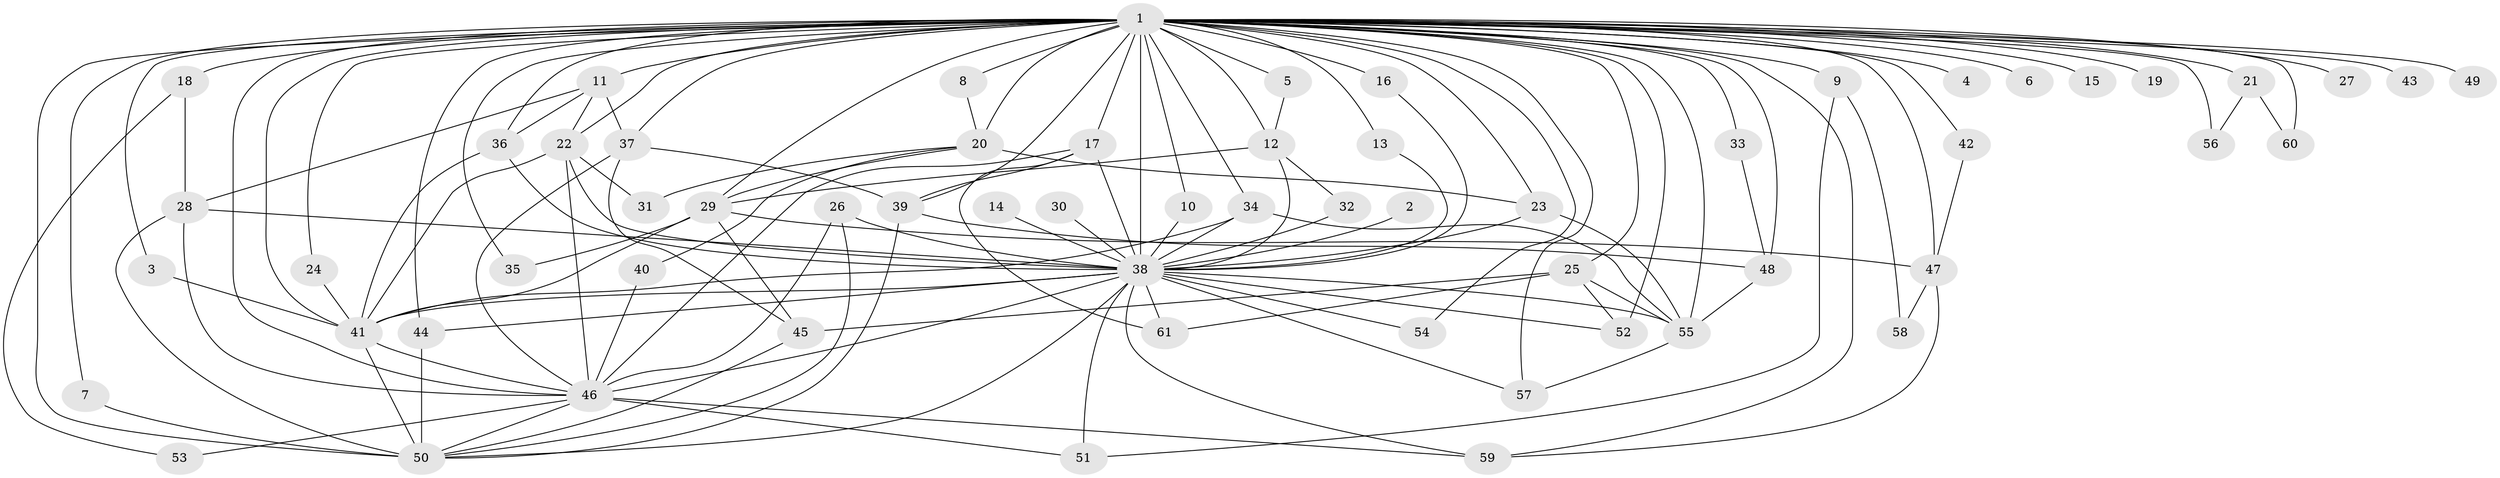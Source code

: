 // original degree distribution, {15: 0.01639344262295082, 20: 0.00819672131147541, 30: 0.00819672131147541, 22: 0.00819672131147541, 29: 0.00819672131147541, 23: 0.00819672131147541, 26: 0.00819672131147541, 24: 0.00819672131147541, 14: 0.00819672131147541, 6: 0.04918032786885246, 2: 0.5, 5: 0.02459016393442623, 8: 0.00819672131147541, 3: 0.20491803278688525, 4: 0.13114754098360656}
// Generated by graph-tools (version 1.1) at 2025/49/03/09/25 03:49:31]
// undirected, 61 vertices, 136 edges
graph export_dot {
graph [start="1"]
  node [color=gray90,style=filled];
  1;
  2;
  3;
  4;
  5;
  6;
  7;
  8;
  9;
  10;
  11;
  12;
  13;
  14;
  15;
  16;
  17;
  18;
  19;
  20;
  21;
  22;
  23;
  24;
  25;
  26;
  27;
  28;
  29;
  30;
  31;
  32;
  33;
  34;
  35;
  36;
  37;
  38;
  39;
  40;
  41;
  42;
  43;
  44;
  45;
  46;
  47;
  48;
  49;
  50;
  51;
  52;
  53;
  54;
  55;
  56;
  57;
  58;
  59;
  60;
  61;
  1 -- 3 [weight=1.0];
  1 -- 4 [weight=2.0];
  1 -- 5 [weight=1.0];
  1 -- 6 [weight=1.0];
  1 -- 7 [weight=1.0];
  1 -- 8 [weight=1.0];
  1 -- 9 [weight=3.0];
  1 -- 10 [weight=1.0];
  1 -- 11 [weight=2.0];
  1 -- 12 [weight=2.0];
  1 -- 13 [weight=1.0];
  1 -- 15 [weight=1.0];
  1 -- 16 [weight=2.0];
  1 -- 17 [weight=2.0];
  1 -- 18 [weight=3.0];
  1 -- 19 [weight=2.0];
  1 -- 20 [weight=3.0];
  1 -- 21 [weight=3.0];
  1 -- 22 [weight=1.0];
  1 -- 23 [weight=2.0];
  1 -- 24 [weight=1.0];
  1 -- 25 [weight=1.0];
  1 -- 27 [weight=1.0];
  1 -- 29 [weight=1.0];
  1 -- 33 [weight=1.0];
  1 -- 34 [weight=1.0];
  1 -- 35 [weight=1.0];
  1 -- 36 [weight=2.0];
  1 -- 37 [weight=1.0];
  1 -- 38 [weight=13.0];
  1 -- 39 [weight=2.0];
  1 -- 41 [weight=4.0];
  1 -- 42 [weight=1.0];
  1 -- 43 [weight=2.0];
  1 -- 44 [weight=1.0];
  1 -- 46 [weight=4.0];
  1 -- 47 [weight=3.0];
  1 -- 48 [weight=2.0];
  1 -- 49 [weight=2.0];
  1 -- 50 [weight=4.0];
  1 -- 52 [weight=3.0];
  1 -- 54 [weight=1.0];
  1 -- 55 [weight=2.0];
  1 -- 56 [weight=1.0];
  1 -- 57 [weight=1.0];
  1 -- 59 [weight=1.0];
  1 -- 60 [weight=1.0];
  2 -- 38 [weight=1.0];
  3 -- 41 [weight=1.0];
  5 -- 12 [weight=1.0];
  7 -- 50 [weight=1.0];
  8 -- 20 [weight=1.0];
  9 -- 51 [weight=1.0];
  9 -- 58 [weight=1.0];
  10 -- 38 [weight=2.0];
  11 -- 22 [weight=1.0];
  11 -- 28 [weight=1.0];
  11 -- 36 [weight=1.0];
  11 -- 37 [weight=1.0];
  12 -- 29 [weight=1.0];
  12 -- 32 [weight=1.0];
  12 -- 38 [weight=1.0];
  13 -- 38 [weight=1.0];
  14 -- 38 [weight=1.0];
  16 -- 38 [weight=1.0];
  17 -- 38 [weight=1.0];
  17 -- 39 [weight=1.0];
  17 -- 46 [weight=2.0];
  17 -- 61 [weight=1.0];
  18 -- 28 [weight=1.0];
  18 -- 53 [weight=1.0];
  20 -- 23 [weight=1.0];
  20 -- 29 [weight=1.0];
  20 -- 31 [weight=1.0];
  20 -- 40 [weight=1.0];
  21 -- 56 [weight=1.0];
  21 -- 60 [weight=1.0];
  22 -- 31 [weight=1.0];
  22 -- 38 [weight=1.0];
  22 -- 41 [weight=1.0];
  22 -- 46 [weight=1.0];
  23 -- 38 [weight=1.0];
  23 -- 55 [weight=1.0];
  24 -- 41 [weight=1.0];
  25 -- 45 [weight=1.0];
  25 -- 52 [weight=1.0];
  25 -- 55 [weight=1.0];
  25 -- 61 [weight=1.0];
  26 -- 38 [weight=1.0];
  26 -- 46 [weight=1.0];
  26 -- 50 [weight=1.0];
  28 -- 38 [weight=1.0];
  28 -- 46 [weight=1.0];
  28 -- 50 [weight=1.0];
  29 -- 35 [weight=1.0];
  29 -- 41 [weight=1.0];
  29 -- 45 [weight=1.0];
  29 -- 47 [weight=2.0];
  30 -- 38 [weight=2.0];
  32 -- 38 [weight=1.0];
  33 -- 48 [weight=1.0];
  34 -- 38 [weight=1.0];
  34 -- 41 [weight=1.0];
  34 -- 55 [weight=1.0];
  36 -- 38 [weight=2.0];
  36 -- 41 [weight=1.0];
  37 -- 39 [weight=1.0];
  37 -- 45 [weight=1.0];
  37 -- 46 [weight=1.0];
  38 -- 41 [weight=3.0];
  38 -- 44 [weight=1.0];
  38 -- 46 [weight=4.0];
  38 -- 50 [weight=3.0];
  38 -- 51 [weight=1.0];
  38 -- 52 [weight=1.0];
  38 -- 54 [weight=1.0];
  38 -- 55 [weight=1.0];
  38 -- 57 [weight=1.0];
  38 -- 59 [weight=1.0];
  38 -- 61 [weight=3.0];
  39 -- 48 [weight=1.0];
  39 -- 50 [weight=1.0];
  40 -- 46 [weight=1.0];
  41 -- 46 [weight=1.0];
  41 -- 50 [weight=1.0];
  42 -- 47 [weight=1.0];
  44 -- 50 [weight=1.0];
  45 -- 50 [weight=1.0];
  46 -- 50 [weight=1.0];
  46 -- 51 [weight=1.0];
  46 -- 53 [weight=1.0];
  46 -- 59 [weight=1.0];
  47 -- 58 [weight=1.0];
  47 -- 59 [weight=1.0];
  48 -- 55 [weight=2.0];
  55 -- 57 [weight=1.0];
}
